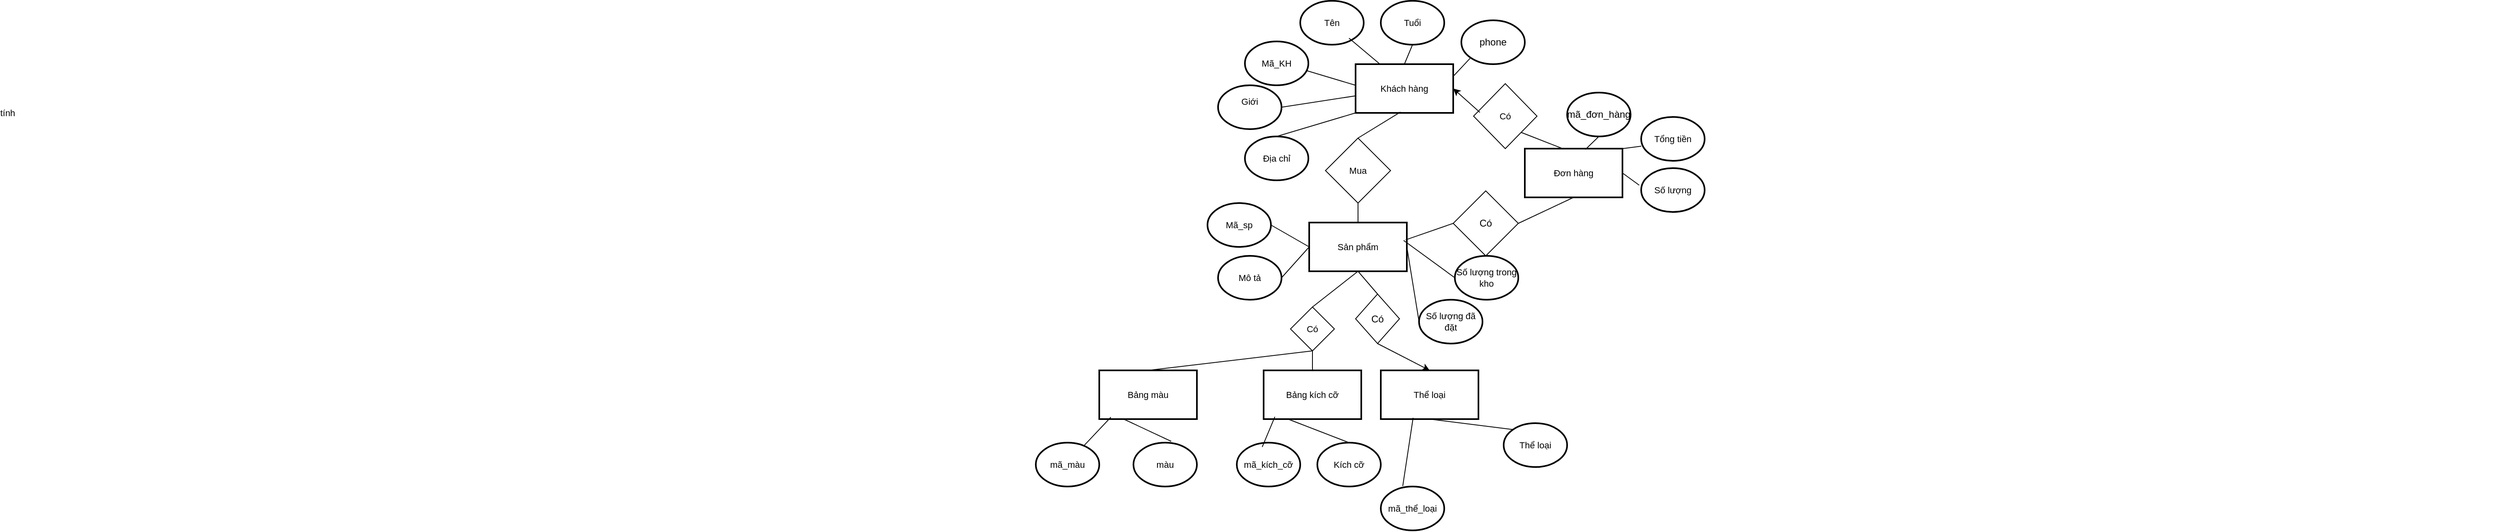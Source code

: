 <mxfile version="26.0.14">
  <diagram id="R2lEEEUBdFMjLlhIrx00" name="Page-1">
    <mxGraphModel dx="3267" dy="591" grid="1" gridSize="13" guides="1" tooltips="1" connect="1" arrows="1" fold="1" page="1" pageScale="1" pageWidth="850" pageHeight="1100" math="0" shadow="0" extFonts="Permanent Marker^https://fonts.googleapis.com/css?family=Permanent+Marker">
      <root>
        <mxCell id="0" />
        <mxCell id="1" parent="0" />
        <mxCell id="cmOm1PKUMlEA9yqi15UK-2" value="Khách hàng" style="rounded=0;whiteSpace=wrap;html=1;strokeWidth=2;fontSize=11;" parent="1" vertex="1">
          <mxGeometry x="364" y="299" width="120" height="60" as="geometry" />
        </mxCell>
        <mxCell id="cmOm1PKUMlEA9yqi15UK-5" value="Tuổi" style="ellipse;whiteSpace=wrap;html=1;strokeWidth=2;perimeterSpacing=0;fontSize=11;" parent="1" vertex="1">
          <mxGeometry x="395" y="221" width="78" height="54" as="geometry" />
        </mxCell>
        <mxCell id="cmOm1PKUMlEA9yqi15UK-7" value="Mã_KH" style="ellipse;whiteSpace=wrap;html=1;strokeWidth=2;perimeterSpacing=0;fontSize=11;" parent="1" vertex="1">
          <mxGeometry x="228" y="271" width="78" height="54" as="geometry" />
        </mxCell>
        <mxCell id="cmOm1PKUMlEA9yqi15UK-8" value="Tên" style="ellipse;whiteSpace=wrap;html=1;strokeWidth=2;perimeterSpacing=0;fontSize=11;" parent="1" vertex="1">
          <mxGeometry x="296" y="221" width="78" height="54" as="geometry" />
        </mxCell>
        <mxCell id="cmOm1PKUMlEA9yqi15UK-9" value="Giới tính&lt;span style=&quot;color: rgba(0, 0, 0, 0); font-family: monospace; text-align: start; text-wrap-mode: nowrap;&quot;&gt;%3CmxGraphModel%3E%3Croot%3E%3CmxCell%20id%3D%220%22%2F%3E%3CmxCell%20id%3D%221%22%20parent%3D%220%22%2F%3E%3CmxCell%20id%3D%222%22%20value%3D%22Tu%E1%BB%95i%22%20style%3D%22ellipse%3BwhiteSpace%3Dwrap%3Bhtml%3D1%3BstrokeWidth%3D2%3BperimeterSpacing%3D0%3B%22%20vertex%3D%221%22%20parent%3D%221%22%3E%3CmxGeometry%20x%3D%22377%22%20y%3D%22195%22%20width%3D%2278%22%20height%3D%2254%22%20as%3D%22geometry%22%2F%3E%3C%2FmxCell%3E%3C%2Froot%3E%3C%2FmxGraphModel%3E&lt;/span&gt;" style="ellipse;whiteSpace=wrap;html=1;strokeWidth=2;perimeterSpacing=0;fontSize=11;" parent="1" vertex="1">
          <mxGeometry x="195" y="325" width="78" height="54" as="geometry" />
        </mxCell>
        <mxCell id="cmOm1PKUMlEA9yqi15UK-10" value="phone" style="ellipse;whiteSpace=wrap;html=1;strokeWidth=2;perimeterSpacing=0;" parent="1" vertex="1">
          <mxGeometry x="494" y="245" width="78" height="54" as="geometry" />
        </mxCell>
        <mxCell id="cmOm1PKUMlEA9yqi15UK-11" value="Địa chỉ" style="ellipse;whiteSpace=wrap;html=1;strokeWidth=2;perimeterSpacing=0;fontSize=11;" parent="1" vertex="1">
          <mxGeometry x="228" y="388" width="78" height="54" as="geometry" />
        </mxCell>
        <mxCell id="cmOm1PKUMlEA9yqi15UK-13" value="" style="endArrow=none;html=1;rounded=0;exitX=0.5;exitY=0;exitDx=0;exitDy=0;entryX=0;entryY=1;entryDx=0;entryDy=0;fontSize=11;" parent="1" source="cmOm1PKUMlEA9yqi15UK-11" target="cmOm1PKUMlEA9yqi15UK-2" edge="1">
          <mxGeometry width="50" height="50" relative="1" as="geometry">
            <mxPoint x="455" y="323" as="sourcePoint" />
            <mxPoint x="505" y="273" as="targetPoint" />
          </mxGeometry>
        </mxCell>
        <mxCell id="cmOm1PKUMlEA9yqi15UK-14" value="" style="endArrow=none;html=1;rounded=0;exitX=0.974;exitY=0.667;exitDx=0;exitDy=0;exitPerimeter=0;fontSize=11;" parent="1" source="cmOm1PKUMlEA9yqi15UK-7" edge="1">
          <mxGeometry width="50" height="50" relative="1" as="geometry">
            <mxPoint x="234" y="416" as="sourcePoint" />
            <mxPoint x="364" y="325" as="targetPoint" />
          </mxGeometry>
        </mxCell>
        <mxCell id="cmOm1PKUMlEA9yqi15UK-15" value="" style="endArrow=none;html=1;rounded=0;exitX=0.769;exitY=0.852;exitDx=0;exitDy=0;exitPerimeter=0;entryX=0.25;entryY=0;entryDx=0;entryDy=0;fontSize=11;" parent="1" source="cmOm1PKUMlEA9yqi15UK-8" target="cmOm1PKUMlEA9yqi15UK-2" edge="1">
          <mxGeometry width="50" height="50" relative="1" as="geometry">
            <mxPoint x="271" y="294" as="sourcePoint" />
            <mxPoint x="377" y="338" as="targetPoint" />
          </mxGeometry>
        </mxCell>
        <mxCell id="cmOm1PKUMlEA9yqi15UK-16" value="" style="endArrow=none;html=1;rounded=0;exitX=0.5;exitY=1;exitDx=0;exitDy=0;entryX=0.5;entryY=0;entryDx=0;entryDy=0;fontSize=11;" parent="1" source="cmOm1PKUMlEA9yqi15UK-5" target="cmOm1PKUMlEA9yqi15UK-2" edge="1">
          <mxGeometry width="50" height="50" relative="1" as="geometry">
            <mxPoint x="284" y="307" as="sourcePoint" />
            <mxPoint x="390" y="351" as="targetPoint" />
          </mxGeometry>
        </mxCell>
        <mxCell id="cmOm1PKUMlEA9yqi15UK-17" value="" style="endArrow=none;html=1;rounded=0;exitX=0;exitY=1;exitDx=0;exitDy=0;entryX=1;entryY=0.25;entryDx=0;entryDy=0;fontSize=11;" parent="1" source="cmOm1PKUMlEA9yqi15UK-10" target="cmOm1PKUMlEA9yqi15UK-2" edge="1">
          <mxGeometry width="50" height="50" relative="1" as="geometry">
            <mxPoint x="297" y="320" as="sourcePoint" />
            <mxPoint x="403" y="364" as="targetPoint" />
          </mxGeometry>
        </mxCell>
        <mxCell id="cmOm1PKUMlEA9yqi15UK-18" value="" style="endArrow=none;html=1;rounded=0;exitX=1;exitY=0.5;exitDx=0;exitDy=0;fontSize=11;" parent="1" source="cmOm1PKUMlEA9yqi15UK-9" edge="1">
          <mxGeometry width="50" height="50" relative="1" as="geometry">
            <mxPoint x="310" y="333" as="sourcePoint" />
            <mxPoint x="364" y="338" as="targetPoint" />
          </mxGeometry>
        </mxCell>
        <mxCell id="cmOm1PKUMlEA9yqi15UK-19" value="Sản phẩm" style="rounded=0;whiteSpace=wrap;html=1;strokeWidth=2;fontSize=11;" parent="1" vertex="1">
          <mxGeometry x="307" y="494" width="120" height="60" as="geometry" />
        </mxCell>
        <mxCell id="cmOm1PKUMlEA9yqi15UK-46" value="Mã_sp" style="ellipse;whiteSpace=wrap;html=1;strokeWidth=2;perimeterSpacing=0;fontSize=11;" parent="1" vertex="1">
          <mxGeometry x="182" y="470" width="78" height="54" as="geometry" />
        </mxCell>
        <mxCell id="cmOm1PKUMlEA9yqi15UK-47" value="Mô tả" style="ellipse;whiteSpace=wrap;html=1;strokeWidth=2;perimeterSpacing=0;fontSize=11;" parent="1" vertex="1">
          <mxGeometry x="195" y="535" width="78" height="54" as="geometry" />
        </mxCell>
        <mxCell id="cmOm1PKUMlEA9yqi15UK-48" value="Số lượng đã đặt" style="ellipse;whiteSpace=wrap;html=1;strokeWidth=2;perimeterSpacing=0;fontSize=11;" parent="1" vertex="1">
          <mxGeometry x="442" y="589" width="78" height="54" as="geometry" />
        </mxCell>
        <mxCell id="cmOm1PKUMlEA9yqi15UK-49" value="Số lượng trong kho" style="ellipse;whiteSpace=wrap;html=1;strokeWidth=2;perimeterSpacing=0;fontSize=11;" parent="1" vertex="1">
          <mxGeometry x="486" y="535" width="78" height="54" as="geometry" />
        </mxCell>
        <mxCell id="cmOm1PKUMlEA9yqi15UK-50" value="Bảng màu" style="rounded=0;whiteSpace=wrap;html=1;strokeWidth=2;fontSize=11;" parent="1" vertex="1">
          <mxGeometry x="49" y="676" width="120" height="60" as="geometry" />
        </mxCell>
        <mxCell id="cmOm1PKUMlEA9yqi15UK-51" value="Có" style="rhombus;whiteSpace=wrap;html=1;fontSize=11;" parent="1" vertex="1">
          <mxGeometry x="284" y="598" width="54" height="54" as="geometry" />
        </mxCell>
        <mxCell id="cmOm1PKUMlEA9yqi15UK-53" value="màu" style="ellipse;whiteSpace=wrap;html=1;strokeWidth=2;perimeterSpacing=0;fontSize=11;" parent="1" vertex="1">
          <mxGeometry x="91" y="765" width="78" height="54" as="geometry" />
        </mxCell>
        <mxCell id="cmOm1PKUMlEA9yqi15UK-55" value="Bảng kích cỡ" style="rounded=0;whiteSpace=wrap;html=1;strokeWidth=2;fontSize=11;" parent="1" vertex="1">
          <mxGeometry x="251" y="676" width="120" height="60" as="geometry" />
        </mxCell>
        <mxCell id="cmOm1PKUMlEA9yqi15UK-56" value="Kích cỡ" style="ellipse;whiteSpace=wrap;html=1;strokeWidth=2;perimeterSpacing=0;fontSize=11;" parent="1" vertex="1">
          <mxGeometry x="317" y="765" width="78" height="54" as="geometry" />
        </mxCell>
        <mxCell id="cmOm1PKUMlEA9yqi15UK-57" value="" style="endArrow=none;html=1;rounded=0;entryX=0.5;entryY=1;entryDx=0;entryDy=0;exitX=0.5;exitY=0;exitDx=0;exitDy=0;fontSize=11;" parent="1" source="cmOm1PKUMlEA9yqi15UK-51" target="cmOm1PKUMlEA9yqi15UK-19" edge="1">
          <mxGeometry width="50" height="50" relative="1" as="geometry">
            <mxPoint x="312" y="713" as="sourcePoint" />
            <mxPoint x="362" y="663" as="targetPoint" />
            <Array as="points" />
          </mxGeometry>
        </mxCell>
        <mxCell id="cmOm1PKUMlEA9yqi15UK-61" value="Mua" style="rhombus;whiteSpace=wrap;html=1;fontSize=11;" parent="1" vertex="1">
          <mxGeometry x="327" y="390" width="80" height="80" as="geometry" />
        </mxCell>
        <mxCell id="cmOm1PKUMlEA9yqi15UK-62" value="" style="endArrow=none;html=1;rounded=0;entryX=0.46;entryY=0.983;entryDx=0;entryDy=0;entryPerimeter=0;exitX=0.5;exitY=0;exitDx=0;exitDy=0;fontSize=11;" parent="1" source="cmOm1PKUMlEA9yqi15UK-61" target="cmOm1PKUMlEA9yqi15UK-2" edge="1">
          <mxGeometry width="50" height="50" relative="1" as="geometry">
            <mxPoint x="312" y="479" as="sourcePoint" />
            <mxPoint x="362" y="429" as="targetPoint" />
          </mxGeometry>
        </mxCell>
        <mxCell id="cmOm1PKUMlEA9yqi15UK-63" value="" style="endArrow=none;html=1;rounded=0;entryX=0.5;entryY=1;entryDx=0;entryDy=0;exitX=0.5;exitY=0;exitDx=0;exitDy=0;fontSize=11;" parent="1" source="cmOm1PKUMlEA9yqi15UK-19" target="cmOm1PKUMlEA9yqi15UK-61" edge="1">
          <mxGeometry width="50" height="50" relative="1" as="geometry">
            <mxPoint x="312" y="479" as="sourcePoint" />
            <mxPoint x="362" y="429" as="targetPoint" />
          </mxGeometry>
        </mxCell>
        <mxCell id="cmOm1PKUMlEA9yqi15UK-64" value="" style="endArrow=none;html=1;rounded=0;entryX=0.5;entryY=0;entryDx=0;entryDy=0;exitX=0.5;exitY=1;exitDx=0;exitDy=0;fontSize=11;" parent="1" source="cmOm1PKUMlEA9yqi15UK-51" target="cmOm1PKUMlEA9yqi15UK-50" edge="1">
          <mxGeometry width="50" height="50" relative="1" as="geometry">
            <mxPoint x="313" y="631" as="sourcePoint" />
            <mxPoint x="346" y="580" as="targetPoint" />
            <Array as="points" />
          </mxGeometry>
        </mxCell>
        <mxCell id="cmOm1PKUMlEA9yqi15UK-65" value="" style="endArrow=none;html=1;rounded=0;entryX=0.5;entryY=0;entryDx=0;entryDy=0;exitX=0.5;exitY=1;exitDx=0;exitDy=0;fontSize=11;" parent="1" source="cmOm1PKUMlEA9yqi15UK-51" target="cmOm1PKUMlEA9yqi15UK-55" edge="1">
          <mxGeometry width="50" height="50" relative="1" as="geometry">
            <mxPoint x="326" y="644" as="sourcePoint" />
            <mxPoint x="359" y="593" as="targetPoint" />
            <Array as="points" />
          </mxGeometry>
        </mxCell>
        <mxCell id="cmOm1PKUMlEA9yqi15UK-66" value="" style="endArrow=none;html=1;rounded=0;exitX=0.595;exitY=-0.03;exitDx=0;exitDy=0;exitPerimeter=0;entryX=0.25;entryY=1;entryDx=0;entryDy=0;fontSize=11;" parent="1" source="cmOm1PKUMlEA9yqi15UK-53" target="cmOm1PKUMlEA9yqi15UK-50" edge="1">
          <mxGeometry width="50" height="50" relative="1" as="geometry">
            <mxPoint x="312" y="713" as="sourcePoint" />
            <mxPoint x="362" y="663" as="targetPoint" />
          </mxGeometry>
        </mxCell>
        <mxCell id="cmOm1PKUMlEA9yqi15UK-67" value="" style="endArrow=none;html=1;rounded=0;exitX=0.5;exitY=0;exitDx=0;exitDy=0;entryX=0.25;entryY=1;entryDx=0;entryDy=0;fontSize=11;" parent="1" source="cmOm1PKUMlEA9yqi15UK-56" target="cmOm1PKUMlEA9yqi15UK-55" edge="1">
          <mxGeometry width="50" height="50" relative="1" as="geometry">
            <mxPoint x="163" y="817" as="sourcePoint" />
            <mxPoint x="183" y="775" as="targetPoint" />
          </mxGeometry>
        </mxCell>
        <mxCell id="cmOm1PKUMlEA9yqi15UK-68" value="" style="endArrow=none;html=1;rounded=0;exitX=1;exitY=0.5;exitDx=0;exitDy=0;entryX=0;entryY=0.5;entryDx=0;entryDy=0;fontSize=11;" parent="1" source="cmOm1PKUMlEA9yqi15UK-46" target="cmOm1PKUMlEA9yqi15UK-19" edge="1">
          <mxGeometry width="50" height="50" relative="1" as="geometry">
            <mxPoint x="403" y="635" as="sourcePoint" />
            <mxPoint x="453" y="585" as="targetPoint" />
          </mxGeometry>
        </mxCell>
        <mxCell id="cmOm1PKUMlEA9yqi15UK-69" value="" style="endArrow=none;html=1;rounded=0;exitX=0;exitY=0.5;exitDx=0;exitDy=0;entryX=1;entryY=0.5;entryDx=0;entryDy=0;fontSize=11;" parent="1" source="cmOm1PKUMlEA9yqi15UK-19" target="cmOm1PKUMlEA9yqi15UK-47" edge="1">
          <mxGeometry width="50" height="50" relative="1" as="geometry">
            <mxPoint x="176" y="830" as="sourcePoint" />
            <mxPoint x="196" y="788" as="targetPoint" />
          </mxGeometry>
        </mxCell>
        <mxCell id="cmOm1PKUMlEA9yqi15UK-70" value="" style="endArrow=none;html=1;rounded=0;exitX=0.967;exitY=0.367;exitDx=0;exitDy=0;exitPerimeter=0;entryX=0;entryY=0.5;entryDx=0;entryDy=0;fontSize=11;" parent="1" source="cmOm1PKUMlEA9yqi15UK-19" target="cmOm1PKUMlEA9yqi15UK-49" edge="1">
          <mxGeometry width="50" height="50" relative="1" as="geometry">
            <mxPoint x="189" y="843" as="sourcePoint" />
            <mxPoint x="209" y="801" as="targetPoint" />
          </mxGeometry>
        </mxCell>
        <mxCell id="cmOm1PKUMlEA9yqi15UK-71" value="" style="endArrow=none;html=1;rounded=0;exitX=1;exitY=0.5;exitDx=0;exitDy=0;entryX=0;entryY=0.5;entryDx=0;entryDy=0;fontSize=11;" parent="1" source="cmOm1PKUMlEA9yqi15UK-19" target="cmOm1PKUMlEA9yqi15UK-48" edge="1">
          <mxGeometry width="50" height="50" relative="1" as="geometry">
            <mxPoint x="202" y="856" as="sourcePoint" />
            <mxPoint x="468" y="598" as="targetPoint" />
          </mxGeometry>
        </mxCell>
        <mxCell id="cmOm1PKUMlEA9yqi15UK-72" value="Thể loại" style="rounded=0;whiteSpace=wrap;html=1;strokeWidth=2;fontSize=11;" parent="1" vertex="1">
          <mxGeometry x="395" y="676" width="120" height="60" as="geometry" />
        </mxCell>
        <mxCell id="cmOm1PKUMlEA9yqi15UK-73" value="Có" style="rhombus;whiteSpace=wrap;html=1;" parent="1" vertex="1">
          <mxGeometry x="364" y="582" width="54" height="61" as="geometry" />
        </mxCell>
        <mxCell id="cmOm1PKUMlEA9yqi15UK-75" value="" style="endArrow=none;html=1;rounded=0;entryX=0.5;entryY=1;entryDx=0;entryDy=0;exitX=0.5;exitY=0;exitDx=0;exitDy=0;" parent="1" source="cmOm1PKUMlEA9yqi15UK-73" target="cmOm1PKUMlEA9yqi15UK-19" edge="1">
          <mxGeometry width="50" height="50" relative="1" as="geometry">
            <mxPoint x="402" y="624" as="sourcePoint" />
            <mxPoint x="346" y="580" as="targetPoint" />
          </mxGeometry>
        </mxCell>
        <mxCell id="cmOm1PKUMlEA9yqi15UK-76" value="" style="endArrow=classic;html=1;rounded=0;entryX=0.5;entryY=0;entryDx=0;entryDy=0;exitX=0.5;exitY=1;exitDx=0;exitDy=0;" parent="1" source="cmOm1PKUMlEA9yqi15UK-73" target="cmOm1PKUMlEA9yqi15UK-72" edge="1">
          <mxGeometry width="50" height="50" relative="1" as="geometry">
            <mxPoint x="416" y="648" as="sourcePoint" />
            <mxPoint x="466" y="598" as="targetPoint" />
          </mxGeometry>
        </mxCell>
        <mxCell id="cmOm1PKUMlEA9yqi15UK-78" value="Có" style="rhombus;whiteSpace=wrap;html=1;fontSize=11;" parent="1" vertex="1">
          <mxGeometry x="509" y="323" width="78" height="80" as="geometry" />
        </mxCell>
        <mxCell id="cmOm1PKUMlEA9yqi15UK-79" value="Đơn hàng" style="rounded=0;whiteSpace=wrap;html=1;strokeWidth=2;fontSize=11;" parent="1" vertex="1">
          <mxGeometry x="572" y="403" width="120" height="60" as="geometry" />
        </mxCell>
        <mxCell id="cmOm1PKUMlEA9yqi15UK-80" value="Có" style="rhombus;whiteSpace=wrap;html=1;" parent="1" vertex="1">
          <mxGeometry x="484" y="455" width="80" height="80" as="geometry" />
        </mxCell>
        <mxCell id="cmOm1PKUMlEA9yqi15UK-81" value="" style="endArrow=none;html=1;rounded=0;entryX=0.5;entryY=1;entryDx=0;entryDy=0;exitX=1;exitY=0.5;exitDx=0;exitDy=0;" parent="1" source="cmOm1PKUMlEA9yqi15UK-80" target="cmOm1PKUMlEA9yqi15UK-79" edge="1">
          <mxGeometry width="50" height="50" relative="1" as="geometry">
            <mxPoint x="637" y="557" as="sourcePoint" />
            <mxPoint x="687" y="507" as="targetPoint" />
          </mxGeometry>
        </mxCell>
        <mxCell id="cmOm1PKUMlEA9yqi15UK-82" value="" style="endArrow=none;html=1;rounded=0;exitX=0;exitY=0.5;exitDx=0;exitDy=0;entryX=0.988;entryY=0.355;entryDx=0;entryDy=0;entryPerimeter=0;" parent="1" source="cmOm1PKUMlEA9yqi15UK-80" target="cmOm1PKUMlEA9yqi15UK-19" edge="1">
          <mxGeometry width="50" height="50" relative="1" as="geometry">
            <mxPoint x="637" y="557" as="sourcePoint" />
            <mxPoint x="687" y="507" as="targetPoint" />
          </mxGeometry>
        </mxCell>
        <mxCell id="cmOm1PKUMlEA9yqi15UK-83" value="" style="endArrow=none;html=1;rounded=0;entryX=0.401;entryY=0.01;entryDx=0;entryDy=0;entryPerimeter=0;exitX=1;exitY=1;exitDx=0;exitDy=0;" parent="1" source="cmOm1PKUMlEA9yqi15UK-78" target="cmOm1PKUMlEA9yqi15UK-79" edge="1">
          <mxGeometry width="50" height="50" relative="1" as="geometry">
            <mxPoint x="637" y="466" as="sourcePoint" />
            <mxPoint x="687" y="416" as="targetPoint" />
          </mxGeometry>
        </mxCell>
        <mxCell id="cmOm1PKUMlEA9yqi15UK-87" value="" style="endArrow=classic;html=1;rounded=0;entryX=1;entryY=0.5;entryDx=0;entryDy=0;exitX=0.1;exitY=0.442;exitDx=0;exitDy=0;exitPerimeter=0;" parent="1" source="cmOm1PKUMlEA9yqi15UK-78" target="cmOm1PKUMlEA9yqi15UK-2" edge="1">
          <mxGeometry width="50" height="50" relative="1" as="geometry">
            <mxPoint x="507" y="388" as="sourcePoint" />
            <mxPoint x="557" y="338" as="targetPoint" />
          </mxGeometry>
        </mxCell>
        <mxCell id="cmOm1PKUMlEA9yqi15UK-89" value="Tổng tiền" style="ellipse;whiteSpace=wrap;html=1;strokeWidth=2;perimeterSpacing=0;fontSize=11;" parent="1" vertex="1">
          <mxGeometry x="715" y="364" width="78" height="54" as="geometry" />
        </mxCell>
        <mxCell id="cmOm1PKUMlEA9yqi15UK-90" value="Số lượng" style="ellipse;whiteSpace=wrap;html=1;strokeWidth=2;perimeterSpacing=0;fontSize=11;" parent="1" vertex="1">
          <mxGeometry x="715" y="427" width="78" height="54" as="geometry" />
        </mxCell>
        <mxCell id="cmOm1PKUMlEA9yqi15UK-92" value="" style="endArrow=none;html=1;rounded=0;entryX=0;entryY=0.667;entryDx=0;entryDy=0;entryPerimeter=0;exitX=1;exitY=0;exitDx=0;exitDy=0;" parent="1" source="cmOm1PKUMlEA9yqi15UK-79" target="cmOm1PKUMlEA9yqi15UK-89" edge="1">
          <mxGeometry width="50" height="50" relative="1" as="geometry">
            <mxPoint x="631" y="385" as="sourcePoint" />
            <mxPoint x="672" y="435" as="targetPoint" />
          </mxGeometry>
        </mxCell>
        <mxCell id="cmOm1PKUMlEA9yqi15UK-93" value="" style="endArrow=none;html=1;rounded=0;entryX=-0.031;entryY=0.389;entryDx=0;entryDy=0;entryPerimeter=0;exitX=1;exitY=0.5;exitDx=0;exitDy=0;" parent="1" source="cmOm1PKUMlEA9yqi15UK-79" target="cmOm1PKUMlEA9yqi15UK-90" edge="1">
          <mxGeometry width="50" height="50" relative="1" as="geometry">
            <mxPoint x="744" y="434" as="sourcePoint" />
            <mxPoint x="793" y="398" as="targetPoint" />
          </mxGeometry>
        </mxCell>
        <mxCell id="cmOm1PKUMlEA9yqi15UK-96" value="Thể loại" style="ellipse;whiteSpace=wrap;html=1;strokeWidth=2;perimeterSpacing=0;fontSize=11;" parent="1" vertex="1">
          <mxGeometry x="546" y="741" width="78" height="54" as="geometry" />
        </mxCell>
        <mxCell id="cmOm1PKUMlEA9yqi15UK-97" value="" style="endArrow=none;html=1;rounded=0;exitX=0;exitY=0;exitDx=0;exitDy=0;entryX=0.5;entryY=1;entryDx=0;entryDy=0;fontSize=11;" parent="1" source="cmOm1PKUMlEA9yqi15UK-96" target="cmOm1PKUMlEA9yqi15UK-72" edge="1">
          <mxGeometry width="50" height="50" relative="1" as="geometry">
            <mxPoint x="234" y="819" as="sourcePoint" />
            <mxPoint x="250" y="793" as="targetPoint" />
          </mxGeometry>
        </mxCell>
        <mxCell id="7yCO4wkSxaS4StRICMl2-1" value="mã_màu" style="ellipse;whiteSpace=wrap;html=1;strokeWidth=2;perimeterSpacing=0;fontSize=11;" vertex="1" parent="1">
          <mxGeometry x="-29" y="765" width="78" height="54" as="geometry" />
        </mxCell>
        <mxCell id="7yCO4wkSxaS4StRICMl2-2" value="mã_kích_cỡ" style="ellipse;whiteSpace=wrap;html=1;strokeWidth=2;perimeterSpacing=0;fontSize=11;" vertex="1" parent="1">
          <mxGeometry x="218" y="765" width="78" height="54" as="geometry" />
        </mxCell>
        <mxCell id="7yCO4wkSxaS4StRICMl2-3" value="mã_thể_loại" style="ellipse;whiteSpace=wrap;html=1;strokeWidth=2;perimeterSpacing=0;fontSize=11;" vertex="1" parent="1">
          <mxGeometry x="395" y="819" width="78" height="54" as="geometry" />
        </mxCell>
        <mxCell id="7yCO4wkSxaS4StRICMl2-4" value="" style="endArrow=none;html=1;rounded=0;exitX=0.753;exitY=0.077;exitDx=0;exitDy=0;exitPerimeter=0;fontSize=11;entryX=0.119;entryY=0.96;entryDx=0;entryDy=0;entryPerimeter=0;" edge="1" parent="1" source="7yCO4wkSxaS4StRICMl2-1" target="cmOm1PKUMlEA9yqi15UK-50">
          <mxGeometry width="50" height="50" relative="1" as="geometry">
            <mxPoint x="150" y="830" as="sourcePoint" />
            <mxPoint x="52" y="767" as="targetPoint" />
          </mxGeometry>
        </mxCell>
        <mxCell id="7yCO4wkSxaS4StRICMl2-5" value="" style="endArrow=none;html=1;rounded=0;exitX=0.401;exitY=0.098;exitDx=0;exitDy=0;entryX=0.115;entryY=0.954;entryDx=0;entryDy=0;fontSize=11;entryPerimeter=0;exitPerimeter=0;" edge="1" parent="1" source="7yCO4wkSxaS4StRICMl2-2" target="cmOm1PKUMlEA9yqi15UK-55">
          <mxGeometry width="50" height="50" relative="1" as="geometry">
            <mxPoint x="336" y="819" as="sourcePoint" />
            <mxPoint x="250" y="793" as="targetPoint" />
          </mxGeometry>
        </mxCell>
        <mxCell id="7yCO4wkSxaS4StRICMl2-6" value="" style="endArrow=none;html=1;rounded=0;exitX=0.346;exitY=-0.011;exitDx=0;exitDy=0;entryX=0.331;entryY=0.973;entryDx=0;entryDy=0;fontSize=11;entryPerimeter=0;exitPerimeter=0;" edge="1" parent="1" source="7yCO4wkSxaS4StRICMl2-3" target="cmOm1PKUMlEA9yqi15UK-72">
          <mxGeometry width="50" height="50" relative="1" as="geometry">
            <mxPoint x="349" y="832" as="sourcePoint" />
            <mxPoint x="263" y="806" as="targetPoint" />
          </mxGeometry>
        </mxCell>
        <mxCell id="7yCO4wkSxaS4StRICMl2-7" value="mã_đơn_hàng" style="ellipse;whiteSpace=wrap;html=1;strokeWidth=2;perimeterSpacing=0;" vertex="1" parent="1">
          <mxGeometry x="624" y="334" width="78" height="54" as="geometry" />
        </mxCell>
        <mxCell id="7yCO4wkSxaS4StRICMl2-8" value="" style="endArrow=none;html=1;rounded=0;entryX=0.5;entryY=1;entryDx=0;entryDy=0;exitX=0.621;exitY=0.016;exitDx=0;exitDy=0;exitPerimeter=0;" edge="1" parent="1" source="cmOm1PKUMlEA9yqi15UK-79" target="7yCO4wkSxaS4StRICMl2-7">
          <mxGeometry width="50" height="50" relative="1" as="geometry">
            <mxPoint x="744" y="434" as="sourcePoint" />
            <mxPoint x="793" y="398" as="targetPoint" />
          </mxGeometry>
        </mxCell>
      </root>
    </mxGraphModel>
  </diagram>
</mxfile>
